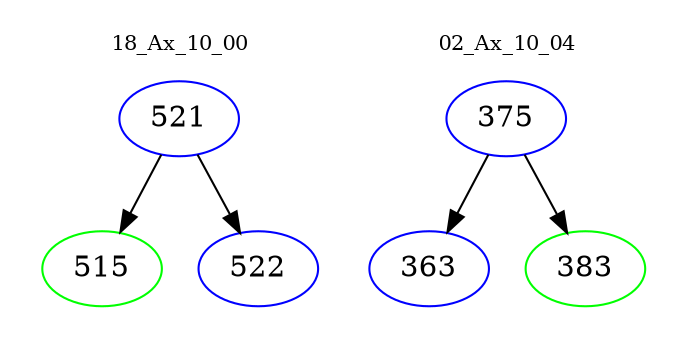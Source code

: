 digraph{
subgraph cluster_0 {
color = white
label = "18_Ax_10_00";
fontsize=10;
T0_521 [label="521", color="blue"]
T0_521 -> T0_515 [color="black"]
T0_515 [label="515", color="green"]
T0_521 -> T0_522 [color="black"]
T0_522 [label="522", color="blue"]
}
subgraph cluster_1 {
color = white
label = "02_Ax_10_04";
fontsize=10;
T1_375 [label="375", color="blue"]
T1_375 -> T1_363 [color="black"]
T1_363 [label="363", color="blue"]
T1_375 -> T1_383 [color="black"]
T1_383 [label="383", color="green"]
}
}
